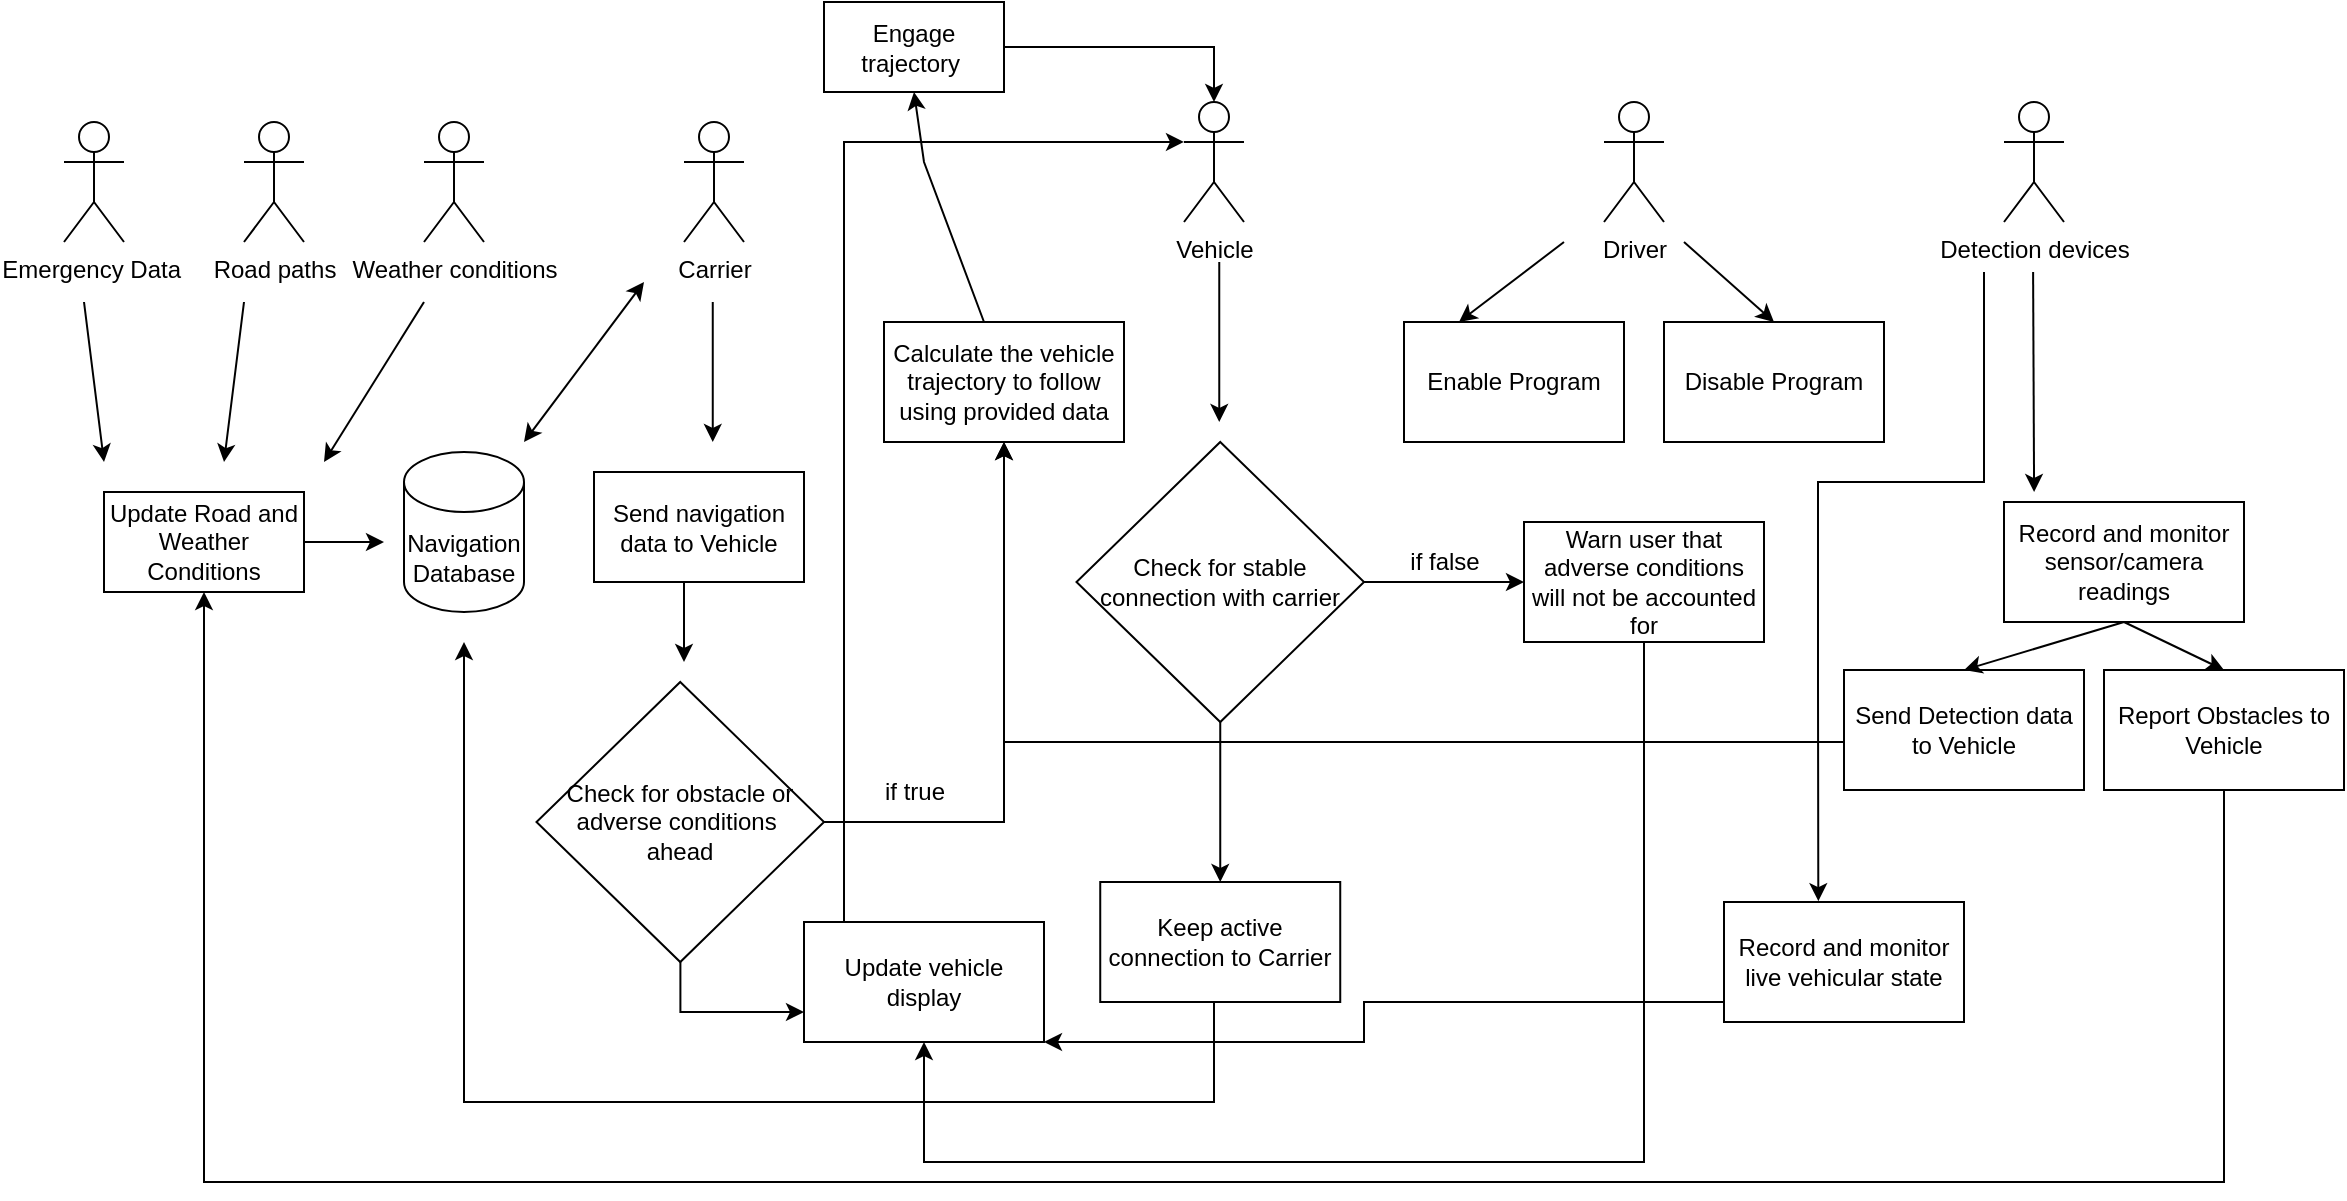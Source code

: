 <mxfile version="28.2.5">
  <diagram name="Página-1" id="UXm8pm6BfYqOTmryCX3f">
    <mxGraphModel grid="1" page="1" gridSize="10" guides="1" tooltips="1" connect="1" arrows="1" fold="1" pageScale="1" pageWidth="1169" pageHeight="827" background="light-dark(#FFFFFF,#FFFFFF)" math="0" shadow="0">
      <root>
        <mxCell id="0" />
        <mxCell id="1" parent="0" />
        <mxCell id="3QvORRE1_Y3_OadLAOso-9" value="&lt;font style=&quot;color: light-dark(rgb(0, 0, 0), rgb(0, 0, 0));&quot;&gt;Detection devices&lt;/font&gt;" style="shape=umlActor;verticalLabelPosition=bottom;verticalAlign=top;html=1;outlineConnect=0;strokeWidth=1;strokeColor=light-dark(#000000,#000000);" vertex="1" parent="1">
          <mxGeometry x="980" y="100" width="30" height="60" as="geometry" />
        </mxCell>
        <mxCell id="3QvORRE1_Y3_OadLAOso-15" value="&lt;font style=&quot;color: light-dark(rgb(0, 0, 0), rgb(0, 0, 0));&quot;&gt;Emergency Data&amp;nbsp;&lt;/font&gt;" style="shape=umlActor;verticalLabelPosition=bottom;verticalAlign=top;html=1;outlineConnect=0;strokeWidth=1;strokeColor=light-dark(#000000,#000000);" vertex="1" parent="1">
          <mxGeometry x="10" y="110" width="30" height="60" as="geometry" />
        </mxCell>
        <mxCell id="3QvORRE1_Y3_OadLAOso-16" value="&lt;font style=&quot;color: light-dark(rgb(0, 0, 0), rgb(0, 0, 0));&quot;&gt;Weather conditions&lt;/font&gt;" style="shape=umlActor;verticalLabelPosition=bottom;verticalAlign=top;html=1;outlineConnect=0;strokeWidth=1;strokeColor=light-dark(#000000,#000000);" vertex="1" parent="1">
          <mxGeometry x="190" y="110" width="30" height="60" as="geometry" />
        </mxCell>
        <mxCell id="3QvORRE1_Y3_OadLAOso-17" value="&lt;font style=&quot;color: light-dark(rgb(0, 0, 0), rgb(0, 0, 0));&quot;&gt;Carrier&lt;/font&gt;" style="shape=umlActor;verticalLabelPosition=bottom;verticalAlign=top;html=1;outlineConnect=0;strokeWidth=1;strokeColor=light-dark(#000000,#000000);" vertex="1" parent="1">
          <mxGeometry x="320" y="110" width="30" height="60" as="geometry" />
        </mxCell>
        <mxCell id="3QvORRE1_Y3_OadLAOso-18" value="&lt;font style=&quot;color: light-dark(rgb(0, 0, 0), rgb(0, 0, 0));&quot;&gt;Vehicle&lt;/font&gt;" style="shape=umlActor;verticalLabelPosition=bottom;verticalAlign=top;html=1;outlineConnect=0;strokeWidth=1;strokeColor=light-dark(#000000,#000000);" vertex="1" parent="1">
          <mxGeometry x="570" y="100" width="30" height="60" as="geometry" />
        </mxCell>
        <mxCell id="3QvORRE1_Y3_OadLAOso-26" value="&lt;font style=&quot;color: light-dark(rgb(0, 0, 0), rgb(0, 0, 0));&quot;&gt;Driver&lt;/font&gt;" style="shape=umlActor;verticalLabelPosition=bottom;verticalAlign=top;html=1;outlineConnect=0;strokeWidth=1;strokeColor=light-dark(#000000,#000000);" vertex="1" parent="1">
          <mxGeometry x="780" y="100" width="30" height="60" as="geometry" />
        </mxCell>
        <mxCell id="3QvORRE1_Y3_OadLAOso-28" value="&lt;font style=&quot;color: light-dark(rgb(0, 0, 0), rgb(0, 0, 0));&quot;&gt;Road paths&lt;/font&gt;" style="shape=umlActor;verticalLabelPosition=bottom;verticalAlign=top;html=1;outlineConnect=0;strokeWidth=1;strokeColor=light-dark(#000000,#000000);" vertex="1" parent="1">
          <mxGeometry x="100" y="110" width="30" height="60" as="geometry" />
        </mxCell>
        <mxCell id="lPLpFIpQ3Go8vXcxKRNj-1" value="Navigation Database" style="shape=cylinder3;whiteSpace=wrap;html=1;boundedLbl=1;backgroundOutline=1;size=15;" vertex="1" parent="1">
          <mxGeometry x="180" y="275" width="60" height="80" as="geometry" />
        </mxCell>
        <mxCell id="lPLpFIpQ3Go8vXcxKRNj-9" value="" style="endArrow=classic;html=1;rounded=0;entryX=0.5;entryY=0;entryDx=0;entryDy=0;" edge="1" parent="1">
          <mxGeometry width="50" height="50" relative="1" as="geometry">
            <mxPoint x="587.63" y="180" as="sourcePoint" />
            <mxPoint x="587.63" y="260" as="targetPoint" />
            <Array as="points" />
          </mxGeometry>
        </mxCell>
        <mxCell id="lPLpFIpQ3Go8vXcxKRNj-16" value="Keep active connection to Carrier" style="rounded=0;whiteSpace=wrap;html=1;" vertex="1" parent="1">
          <mxGeometry x="528.12" y="490" width="120" height="60" as="geometry" />
        </mxCell>
        <mxCell id="lPLpFIpQ3Go8vXcxKRNj-17" value="Check for stable connection with carrier" style="rhombus;whiteSpace=wrap;html=1;" vertex="1" parent="1">
          <mxGeometry x="516.25" y="270" width="143.75" height="140" as="geometry" />
        </mxCell>
        <mxCell id="itAviqMM0N82IAPMkFzY-19" style="edgeStyle=orthogonalEdgeStyle;rounded=0;orthogonalLoop=1;jettySize=auto;html=1;entryX=0.5;entryY=1;entryDx=0;entryDy=0;" edge="1" parent="1" source="lPLpFIpQ3Go8vXcxKRNj-18" target="itAviqMM0N82IAPMkFzY-17">
          <mxGeometry relative="1" as="geometry">
            <Array as="points">
              <mxPoint x="800" y="630" />
              <mxPoint x="440" y="630" />
            </Array>
          </mxGeometry>
        </mxCell>
        <mxCell id="lPLpFIpQ3Go8vXcxKRNj-18" value="Warn user that adverse conditions will not be accounted for" style="whiteSpace=wrap;html=1;" vertex="1" parent="1">
          <mxGeometry x="740" y="310" width="120" height="60" as="geometry" />
        </mxCell>
        <mxCell id="lPLpFIpQ3Go8vXcxKRNj-20" value="if false" style="text;html=1;align=center;verticalAlign=middle;resizable=0;points=[];autosize=1;strokeColor=none;fillColor=none;" vertex="1" parent="1">
          <mxGeometry x="670" y="315" width="60" height="30" as="geometry" />
        </mxCell>
        <mxCell id="lPLpFIpQ3Go8vXcxKRNj-22" value="" style="endArrow=classic;html=1;rounded=0;exitX=1;exitY=0.5;exitDx=0;exitDy=0;entryX=0;entryY=0.5;entryDx=0;entryDy=0;" edge="1" parent="1" source="lPLpFIpQ3Go8vXcxKRNj-17" target="lPLpFIpQ3Go8vXcxKRNj-18">
          <mxGeometry width="50" height="50" relative="1" as="geometry">
            <mxPoint x="690" y="460" as="sourcePoint" />
            <mxPoint x="740" y="410" as="targetPoint" />
          </mxGeometry>
        </mxCell>
        <mxCell id="lPLpFIpQ3Go8vXcxKRNj-23" value="" style="endArrow=classic;html=1;rounded=0;entryX=0.5;entryY=0;entryDx=0;entryDy=0;exitX=0.5;exitY=1;exitDx=0;exitDy=0;" edge="1" parent="1" source="lPLpFIpQ3Go8vXcxKRNj-17" target="lPLpFIpQ3Go8vXcxKRNj-16">
          <mxGeometry width="50" height="50" relative="1" as="geometry">
            <mxPoint x="563.75" y="370" as="sourcePoint" />
            <mxPoint x="613.75" y="320" as="targetPoint" />
            <Array as="points" />
          </mxGeometry>
        </mxCell>
        <mxCell id="itAviqMM0N82IAPMkFzY-11" style="edgeStyle=orthogonalEdgeStyle;rounded=0;orthogonalLoop=1;jettySize=auto;html=1;" edge="1" parent="1">
          <mxGeometry relative="1" as="geometry">
            <mxPoint x="320" y="380" as="targetPoint" />
            <mxPoint x="320" y="340.0" as="sourcePoint" />
            <Array as="points">
              <mxPoint x="320" y="350" />
              <mxPoint x="320" y="350" />
            </Array>
          </mxGeometry>
        </mxCell>
        <mxCell id="lPLpFIpQ3Go8vXcxKRNj-24" value="Send navigation data to Vehicle" style="whiteSpace=wrap;html=1;" vertex="1" parent="1">
          <mxGeometry x="275" y="285" width="105" height="55" as="geometry" />
        </mxCell>
        <mxCell id="lPLpFIpQ3Go8vXcxKRNj-27" value="" style="endArrow=classic;html=1;rounded=0;" edge="1" parent="1">
          <mxGeometry width="50" height="50" relative="1" as="geometry">
            <mxPoint x="334.38" y="200" as="sourcePoint" />
            <mxPoint x="334.38" y="270" as="targetPoint" />
          </mxGeometry>
        </mxCell>
        <mxCell id="lPLpFIpQ3Go8vXcxKRNj-29" value="" style="endArrow=classic;startArrow=classic;html=1;rounded=0;" edge="1" parent="1">
          <mxGeometry width="50" height="50" relative="1" as="geometry">
            <mxPoint x="240" y="270" as="sourcePoint" />
            <mxPoint x="300" y="190" as="targetPoint" />
          </mxGeometry>
        </mxCell>
        <mxCell id="lPLpFIpQ3Go8vXcxKRNj-30" value="Record and monitor sensor/camera readings" style="whiteSpace=wrap;html=1;" vertex="1" parent="1">
          <mxGeometry x="980" y="300" width="120" height="60" as="geometry" />
        </mxCell>
        <mxCell id="lPLpFIpQ3Go8vXcxKRNj-31" value="Update Road and Weather Conditions" style="whiteSpace=wrap;html=1;" vertex="1" parent="1">
          <mxGeometry x="30" y="295" width="100" height="50" as="geometry" />
        </mxCell>
        <mxCell id="lPLpFIpQ3Go8vXcxKRNj-32" value="" style="endArrow=classic;html=1;rounded=0;" edge="1" parent="1">
          <mxGeometry width="50" height="50" relative="1" as="geometry">
            <mxPoint x="190" y="200" as="sourcePoint" />
            <mxPoint x="140" y="280" as="targetPoint" />
          </mxGeometry>
        </mxCell>
        <mxCell id="lPLpFIpQ3Go8vXcxKRNj-36" value="" style="endArrow=classic;html=1;rounded=0;" edge="1" parent="1">
          <mxGeometry width="50" height="50" relative="1" as="geometry">
            <mxPoint x="100" y="200" as="sourcePoint" />
            <mxPoint x="90" y="280" as="targetPoint" />
          </mxGeometry>
        </mxCell>
        <mxCell id="lPLpFIpQ3Go8vXcxKRNj-37" value="" style="endArrow=classic;html=1;rounded=0;" edge="1" parent="1">
          <mxGeometry width="50" height="50" relative="1" as="geometry">
            <mxPoint x="130" y="320" as="sourcePoint" />
            <mxPoint x="170" y="320" as="targetPoint" />
          </mxGeometry>
        </mxCell>
        <mxCell id="lPLpFIpQ3Go8vXcxKRNj-38" value="" style="edgeStyle=none;orthogonalLoop=1;jettySize=auto;html=1;rounded=0;" edge="1" parent="1">
          <mxGeometry width="100" relative="1" as="geometry">
            <mxPoint x="994.55" y="185" as="sourcePoint" />
            <mxPoint x="995.05" y="295" as="targetPoint" />
            <Array as="points" />
          </mxGeometry>
        </mxCell>
        <mxCell id="lPLpFIpQ3Go8vXcxKRNj-40" value="" style="edgeStyle=none;orthogonalLoop=1;jettySize=auto;html=1;rounded=0;" edge="1" parent="1">
          <mxGeometry width="100" relative="1" as="geometry">
            <mxPoint x="20" y="200" as="sourcePoint" />
            <mxPoint x="30" y="280" as="targetPoint" />
            <Array as="points" />
          </mxGeometry>
        </mxCell>
        <mxCell id="itAviqMM0N82IAPMkFzY-5" style="edgeStyle=orthogonalEdgeStyle;rounded=0;orthogonalLoop=1;jettySize=auto;html=1;entryX=0.5;entryY=1;entryDx=0;entryDy=0;exitX=0.5;exitY=1;exitDx=0;exitDy=0;" edge="1" parent="1" source="IFygPY4dbrMgDc8MEezc-3" target="lPLpFIpQ3Go8vXcxKRNj-31">
          <mxGeometry relative="1" as="geometry">
            <Array as="points">
              <mxPoint x="1090" y="640" />
              <mxPoint x="80" y="640" />
            </Array>
          </mxGeometry>
        </mxCell>
        <mxCell id="IFygPY4dbrMgDc8MEezc-3" value="Report Obstacles to Vehicle" style="whiteSpace=wrap;html=1;" vertex="1" parent="1">
          <mxGeometry x="1030" y="384" width="120" height="60" as="geometry" />
        </mxCell>
        <mxCell id="IFygPY4dbrMgDc8MEezc-4" value="" style="endArrow=classic;html=1;rounded=0;exitX=0.5;exitY=1;exitDx=0;exitDy=0;entryX=0.5;entryY=0;entryDx=0;entryDy=0;" edge="1" parent="1" source="lPLpFIpQ3Go8vXcxKRNj-30" target="IFygPY4dbrMgDc8MEezc-3">
          <mxGeometry width="50" height="50" relative="1" as="geometry">
            <mxPoint x="1000" y="380" as="sourcePoint" />
            <mxPoint x="1000" y="400" as="targetPoint" />
            <Array as="points" />
          </mxGeometry>
        </mxCell>
        <mxCell id="IFygPY4dbrMgDc8MEezc-5" value="Enable Program" style="whiteSpace=wrap;html=1;" vertex="1" parent="1">
          <mxGeometry x="680" y="210" width="110" height="60" as="geometry" />
        </mxCell>
        <mxCell id="IFygPY4dbrMgDc8MEezc-6" value="Disable Program" style="whiteSpace=wrap;html=1;" vertex="1" parent="1">
          <mxGeometry x="810" y="210" width="110" height="60" as="geometry" />
        </mxCell>
        <mxCell id="IFygPY4dbrMgDc8MEezc-7" value="" style="endArrow=classic;html=1;rounded=0;entryX=0.5;entryY=0;entryDx=0;entryDy=0;" edge="1" parent="1" target="IFygPY4dbrMgDc8MEezc-6">
          <mxGeometry width="50" height="50" relative="1" as="geometry">
            <mxPoint x="820" y="170" as="sourcePoint" />
            <mxPoint x="870" y="120" as="targetPoint" />
          </mxGeometry>
        </mxCell>
        <mxCell id="IFygPY4dbrMgDc8MEezc-8" value="" style="endArrow=classic;html=1;rounded=0;entryX=0.25;entryY=0;entryDx=0;entryDy=0;" edge="1" parent="1" target="IFygPY4dbrMgDc8MEezc-5">
          <mxGeometry width="50" height="50" relative="1" as="geometry">
            <mxPoint x="760" y="170" as="sourcePoint" />
            <mxPoint x="730" y="200" as="targetPoint" />
          </mxGeometry>
        </mxCell>
        <mxCell id="IFygPY4dbrMgDc8MEezc-9" value="Calculate the vehicle trajectory to follow using provided data" style="whiteSpace=wrap;html=1;" vertex="1" parent="1">
          <mxGeometry x="420" y="210" width="120" height="60" as="geometry" />
        </mxCell>
        <mxCell id="IFygPY4dbrMgDc8MEezc-11" value="" style="endArrow=classic;html=1;rounded=0;" edge="1" parent="1">
          <mxGeometry width="50" height="50" relative="1" as="geometry">
            <mxPoint x="585" y="550" as="sourcePoint" />
            <mxPoint x="210" y="370" as="targetPoint" />
            <Array as="points">
              <mxPoint x="585" y="600" />
              <mxPoint x="210" y="600" />
            </Array>
          </mxGeometry>
        </mxCell>
        <mxCell id="itAviqMM0N82IAPMkFzY-9" style="edgeStyle=orthogonalEdgeStyle;rounded=0;orthogonalLoop=1;jettySize=auto;html=1;" edge="1" parent="1" source="7jkqD4lub-18ZpPo0_L9-8" target="3QvORRE1_Y3_OadLAOso-18">
          <mxGeometry relative="1" as="geometry" />
        </mxCell>
        <mxCell id="7jkqD4lub-18ZpPo0_L9-8" value="Engage trajectory&amp;nbsp;" style="whiteSpace=wrap;html=1;" vertex="1" parent="1">
          <mxGeometry x="390" y="50" width="90" height="45" as="geometry" />
        </mxCell>
        <mxCell id="7jkqD4lub-18ZpPo0_L9-9" value="" style="endArrow=classic;html=1;rounded=0;entryX=0.5;entryY=1;entryDx=0;entryDy=0;" edge="1" parent="1" target="7jkqD4lub-18ZpPo0_L9-8">
          <mxGeometry width="50" height="50" relative="1" as="geometry">
            <mxPoint x="470" y="210" as="sourcePoint" />
            <mxPoint x="440" y="120" as="targetPoint" />
            <Array as="points">
              <mxPoint x="440" y="130" />
            </Array>
          </mxGeometry>
        </mxCell>
        <mxCell id="itAviqMM0N82IAPMkFzY-6" style="edgeStyle=orthogonalEdgeStyle;rounded=0;orthogonalLoop=1;jettySize=auto;html=1;entryX=0.5;entryY=1;entryDx=0;entryDy=0;exitX=0;exitY=0.5;exitDx=0;exitDy=0;" edge="1" parent="1" source="7jkqD4lub-18ZpPo0_L9-10" target="IFygPY4dbrMgDc8MEezc-9">
          <mxGeometry relative="1" as="geometry">
            <Array as="points">
              <mxPoint x="480" y="420" />
            </Array>
          </mxGeometry>
        </mxCell>
        <mxCell id="7jkqD4lub-18ZpPo0_L9-10" value="Send Detection data to Vehicle" style="whiteSpace=wrap;html=1;" vertex="1" parent="1">
          <mxGeometry x="900" y="384" width="120" height="60" as="geometry" />
        </mxCell>
        <mxCell id="7jkqD4lub-18ZpPo0_L9-11" value="" style="endArrow=classic;html=1;rounded=0;entryX=0.5;entryY=0;entryDx=0;entryDy=0;exitX=0.5;exitY=1;exitDx=0;exitDy=0;" edge="1" parent="1" source="lPLpFIpQ3Go8vXcxKRNj-30" target="7jkqD4lub-18ZpPo0_L9-10">
          <mxGeometry width="50" height="50" relative="1" as="geometry">
            <mxPoint x="1000" y="355" as="sourcePoint" />
            <mxPoint x="1050" y="305" as="targetPoint" />
          </mxGeometry>
        </mxCell>
        <mxCell id="itAviqMM0N82IAPMkFzY-14" style="edgeStyle=orthogonalEdgeStyle;rounded=0;orthogonalLoop=1;jettySize=auto;html=1;entryX=0.5;entryY=1;entryDx=0;entryDy=0;" edge="1" parent="1" source="itAviqMM0N82IAPMkFzY-12" target="IFygPY4dbrMgDc8MEezc-9">
          <mxGeometry relative="1" as="geometry" />
        </mxCell>
        <mxCell id="itAviqMM0N82IAPMkFzY-18" style="edgeStyle=orthogonalEdgeStyle;rounded=0;orthogonalLoop=1;jettySize=auto;html=1;entryX=0;entryY=0.75;entryDx=0;entryDy=0;" edge="1" parent="1" source="itAviqMM0N82IAPMkFzY-12" target="itAviqMM0N82IAPMkFzY-17">
          <mxGeometry relative="1" as="geometry" />
        </mxCell>
        <mxCell id="itAviqMM0N82IAPMkFzY-12" value="Check for obstacle or adverse conditions&amp;nbsp;&lt;div&gt;ahead&lt;/div&gt;" style="rhombus;whiteSpace=wrap;html=1;" vertex="1" parent="1">
          <mxGeometry x="246.25" y="390" width="143.75" height="140" as="geometry" />
        </mxCell>
        <mxCell id="itAviqMM0N82IAPMkFzY-16" value="if true" style="text;html=1;align=center;verticalAlign=middle;resizable=0;points=[];autosize=1;strokeColor=none;fillColor=none;" vertex="1" parent="1">
          <mxGeometry x="410" y="430" width="50" height="30" as="geometry" />
        </mxCell>
        <mxCell id="itAviqMM0N82IAPMkFzY-17" value="Update vehicle display" style="whiteSpace=wrap;html=1;" vertex="1" parent="1">
          <mxGeometry x="380" y="510" width="120" height="60" as="geometry" />
        </mxCell>
        <mxCell id="itAviqMM0N82IAPMkFzY-20" style="edgeStyle=orthogonalEdgeStyle;rounded=0;orthogonalLoop=1;jettySize=auto;html=1;entryX=0;entryY=0.333;entryDx=0;entryDy=0;entryPerimeter=0;" edge="1" parent="1" source="itAviqMM0N82IAPMkFzY-17" target="3QvORRE1_Y3_OadLAOso-18">
          <mxGeometry relative="1" as="geometry">
            <Array as="points">
              <mxPoint x="400" y="120" />
            </Array>
          </mxGeometry>
        </mxCell>
        <mxCell id="itAviqMM0N82IAPMkFzY-21" value="" style="edgeStyle=none;orthogonalLoop=1;jettySize=auto;html=1;rounded=0;entryX=0.393;entryY=-0.007;entryDx=0;entryDy=0;entryPerimeter=0;" edge="1" parent="1" target="itAviqMM0N82IAPMkFzY-24">
          <mxGeometry width="100" relative="1" as="geometry">
            <mxPoint x="970" y="185" as="sourcePoint" />
            <mxPoint x="730" y="490" as="targetPoint" />
            <Array as="points">
              <mxPoint x="970" y="290" />
              <mxPoint x="887" y="290" />
              <mxPoint x="887" y="390" />
            </Array>
          </mxGeometry>
        </mxCell>
        <mxCell id="KobpRlLP4EUhnX1aVadQ-1" style="edgeStyle=orthogonalEdgeStyle;rounded=0;orthogonalLoop=1;jettySize=auto;html=1;" edge="1" parent="1" source="itAviqMM0N82IAPMkFzY-24" target="itAviqMM0N82IAPMkFzY-17">
          <mxGeometry relative="1" as="geometry">
            <Array as="points">
              <mxPoint x="660" y="550" />
              <mxPoint x="660" y="570" />
            </Array>
          </mxGeometry>
        </mxCell>
        <mxCell id="itAviqMM0N82IAPMkFzY-24" value="Record and monitor live vehicular state" style="whiteSpace=wrap;html=1;" vertex="1" parent="1">
          <mxGeometry x="840" y="500" width="120" height="60" as="geometry" />
        </mxCell>
      </root>
    </mxGraphModel>
  </diagram>
</mxfile>
